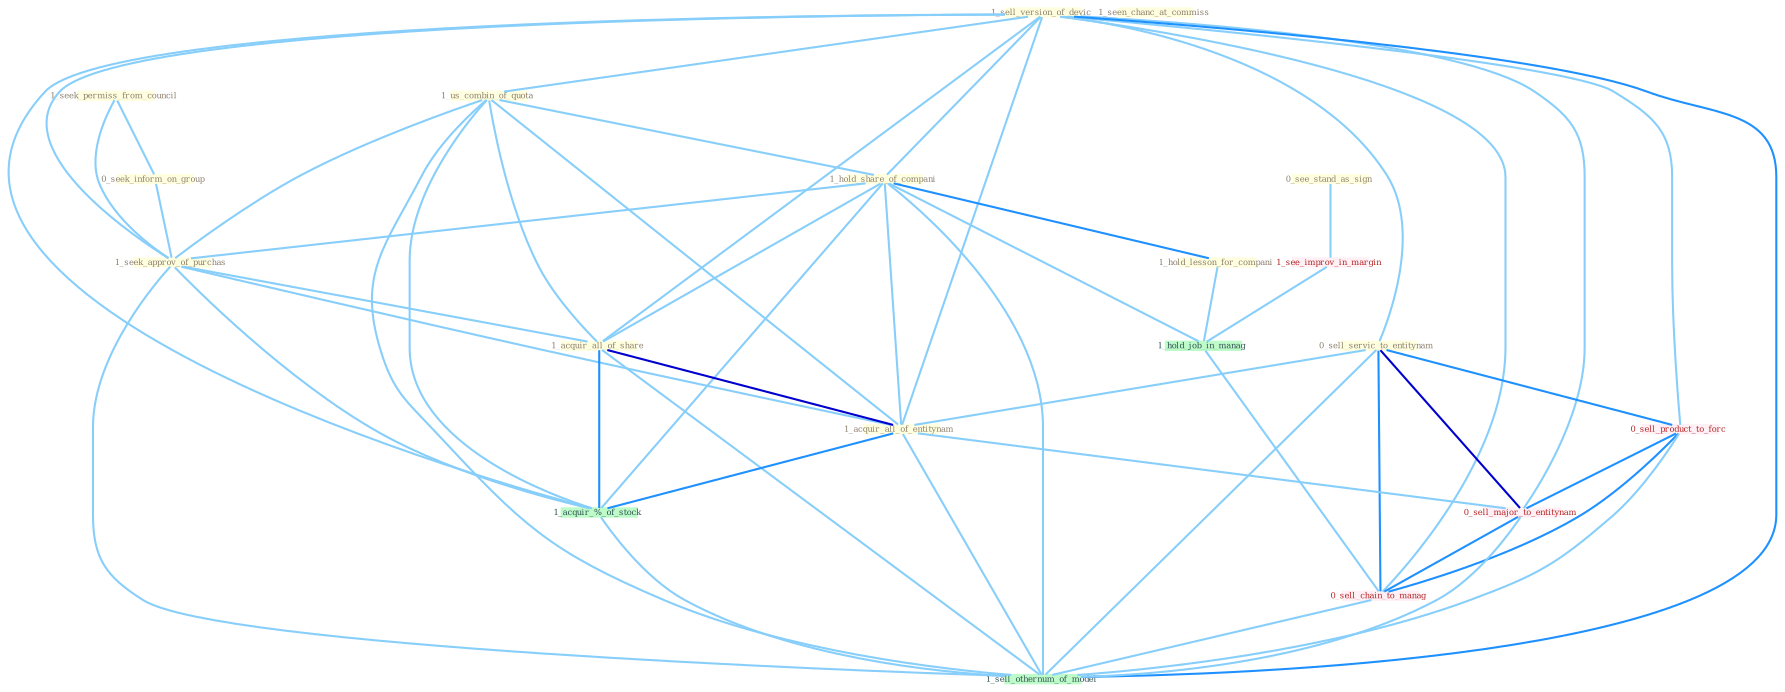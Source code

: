 Graph G{ 
    node
    [shape=polygon,style=filled,width=.5,height=.06,color="#BDFCC9",fixedsize=true,fontsize=4,
    fontcolor="#2f4f4f"];
    {node
    [color="#ffffe0", fontcolor="#8b7d6b"] "1_seek_permiss_from_council " "0_see_stand_as_sign " "1_sell_version_of_devic " "0_seek_inform_on_group " "1_us_combin_of_quota " "1_hold_share_of_compani " "1_seek_approv_of_purchas " "1_hold_lesson_for_compani " "1_acquir_all_of_share " "1_seen_chanc_at_commiss " "0_sell_servic_to_entitynam " "1_acquir_all_of_entitynam "}
{node [color="#fff0f5", fontcolor="#b22222"] "1_see_improv_in_margin " "0_sell_product_to_forc " "0_sell_major_to_entitynam " "0_sell_chain_to_manag "}
edge [color="#B0E2FF"];

	"1_seek_permiss_from_council " -- "0_seek_inform_on_group " [w="1", color="#87cefa" ];
	"1_seek_permiss_from_council " -- "1_seek_approv_of_purchas " [w="1", color="#87cefa" ];
	"0_see_stand_as_sign " -- "1_see_improv_in_margin " [w="1", color="#87cefa" ];
	"1_sell_version_of_devic " -- "1_us_combin_of_quota " [w="1", color="#87cefa" ];
	"1_sell_version_of_devic " -- "1_hold_share_of_compani " [w="1", color="#87cefa" ];
	"1_sell_version_of_devic " -- "1_seek_approv_of_purchas " [w="1", color="#87cefa" ];
	"1_sell_version_of_devic " -- "1_acquir_all_of_share " [w="1", color="#87cefa" ];
	"1_sell_version_of_devic " -- "0_sell_servic_to_entitynam " [w="1", color="#87cefa" ];
	"1_sell_version_of_devic " -- "1_acquir_all_of_entitynam " [w="1", color="#87cefa" ];
	"1_sell_version_of_devic " -- "1_acquir_%_of_stock " [w="1", color="#87cefa" ];
	"1_sell_version_of_devic " -- "0_sell_product_to_forc " [w="1", color="#87cefa" ];
	"1_sell_version_of_devic " -- "0_sell_major_to_entitynam " [w="1", color="#87cefa" ];
	"1_sell_version_of_devic " -- "0_sell_chain_to_manag " [w="1", color="#87cefa" ];
	"1_sell_version_of_devic " -- "1_sell_othernum_of_model " [w="2", color="#1e90ff" , len=0.8];
	"0_seek_inform_on_group " -- "1_seek_approv_of_purchas " [w="1", color="#87cefa" ];
	"1_us_combin_of_quota " -- "1_hold_share_of_compani " [w="1", color="#87cefa" ];
	"1_us_combin_of_quota " -- "1_seek_approv_of_purchas " [w="1", color="#87cefa" ];
	"1_us_combin_of_quota " -- "1_acquir_all_of_share " [w="1", color="#87cefa" ];
	"1_us_combin_of_quota " -- "1_acquir_all_of_entitynam " [w="1", color="#87cefa" ];
	"1_us_combin_of_quota " -- "1_acquir_%_of_stock " [w="1", color="#87cefa" ];
	"1_us_combin_of_quota " -- "1_sell_othernum_of_model " [w="1", color="#87cefa" ];
	"1_hold_share_of_compani " -- "1_seek_approv_of_purchas " [w="1", color="#87cefa" ];
	"1_hold_share_of_compani " -- "1_hold_lesson_for_compani " [w="2", color="#1e90ff" , len=0.8];
	"1_hold_share_of_compani " -- "1_acquir_all_of_share " [w="1", color="#87cefa" ];
	"1_hold_share_of_compani " -- "1_acquir_all_of_entitynam " [w="1", color="#87cefa" ];
	"1_hold_share_of_compani " -- "1_acquir_%_of_stock " [w="1", color="#87cefa" ];
	"1_hold_share_of_compani " -- "1_hold_job_in_manag " [w="1", color="#87cefa" ];
	"1_hold_share_of_compani " -- "1_sell_othernum_of_model " [w="1", color="#87cefa" ];
	"1_seek_approv_of_purchas " -- "1_acquir_all_of_share " [w="1", color="#87cefa" ];
	"1_seek_approv_of_purchas " -- "1_acquir_all_of_entitynam " [w="1", color="#87cefa" ];
	"1_seek_approv_of_purchas " -- "1_acquir_%_of_stock " [w="1", color="#87cefa" ];
	"1_seek_approv_of_purchas " -- "1_sell_othernum_of_model " [w="1", color="#87cefa" ];
	"1_hold_lesson_for_compani " -- "1_hold_job_in_manag " [w="1", color="#87cefa" ];
	"1_acquir_all_of_share " -- "1_acquir_all_of_entitynam " [w="3", color="#0000cd" , len=0.6];
	"1_acquir_all_of_share " -- "1_acquir_%_of_stock " [w="2", color="#1e90ff" , len=0.8];
	"1_acquir_all_of_share " -- "1_sell_othernum_of_model " [w="1", color="#87cefa" ];
	"0_sell_servic_to_entitynam " -- "1_acquir_all_of_entitynam " [w="1", color="#87cefa" ];
	"0_sell_servic_to_entitynam " -- "0_sell_product_to_forc " [w="2", color="#1e90ff" , len=0.8];
	"0_sell_servic_to_entitynam " -- "0_sell_major_to_entitynam " [w="3", color="#0000cd" , len=0.6];
	"0_sell_servic_to_entitynam " -- "0_sell_chain_to_manag " [w="2", color="#1e90ff" , len=0.8];
	"0_sell_servic_to_entitynam " -- "1_sell_othernum_of_model " [w="1", color="#87cefa" ];
	"1_acquir_all_of_entitynam " -- "1_acquir_%_of_stock " [w="2", color="#1e90ff" , len=0.8];
	"1_acquir_all_of_entitynam " -- "0_sell_major_to_entitynam " [w="1", color="#87cefa" ];
	"1_acquir_all_of_entitynam " -- "1_sell_othernum_of_model " [w="1", color="#87cefa" ];
	"1_see_improv_in_margin " -- "1_hold_job_in_manag " [w="1", color="#87cefa" ];
	"1_acquir_%_of_stock " -- "1_sell_othernum_of_model " [w="1", color="#87cefa" ];
	"1_hold_job_in_manag " -- "0_sell_chain_to_manag " [w="1", color="#87cefa" ];
	"0_sell_product_to_forc " -- "0_sell_major_to_entitynam " [w="2", color="#1e90ff" , len=0.8];
	"0_sell_product_to_forc " -- "0_sell_chain_to_manag " [w="2", color="#1e90ff" , len=0.8];
	"0_sell_product_to_forc " -- "1_sell_othernum_of_model " [w="1", color="#87cefa" ];
	"0_sell_major_to_entitynam " -- "0_sell_chain_to_manag " [w="2", color="#1e90ff" , len=0.8];
	"0_sell_major_to_entitynam " -- "1_sell_othernum_of_model " [w="1", color="#87cefa" ];
	"0_sell_chain_to_manag " -- "1_sell_othernum_of_model " [w="1", color="#87cefa" ];
}